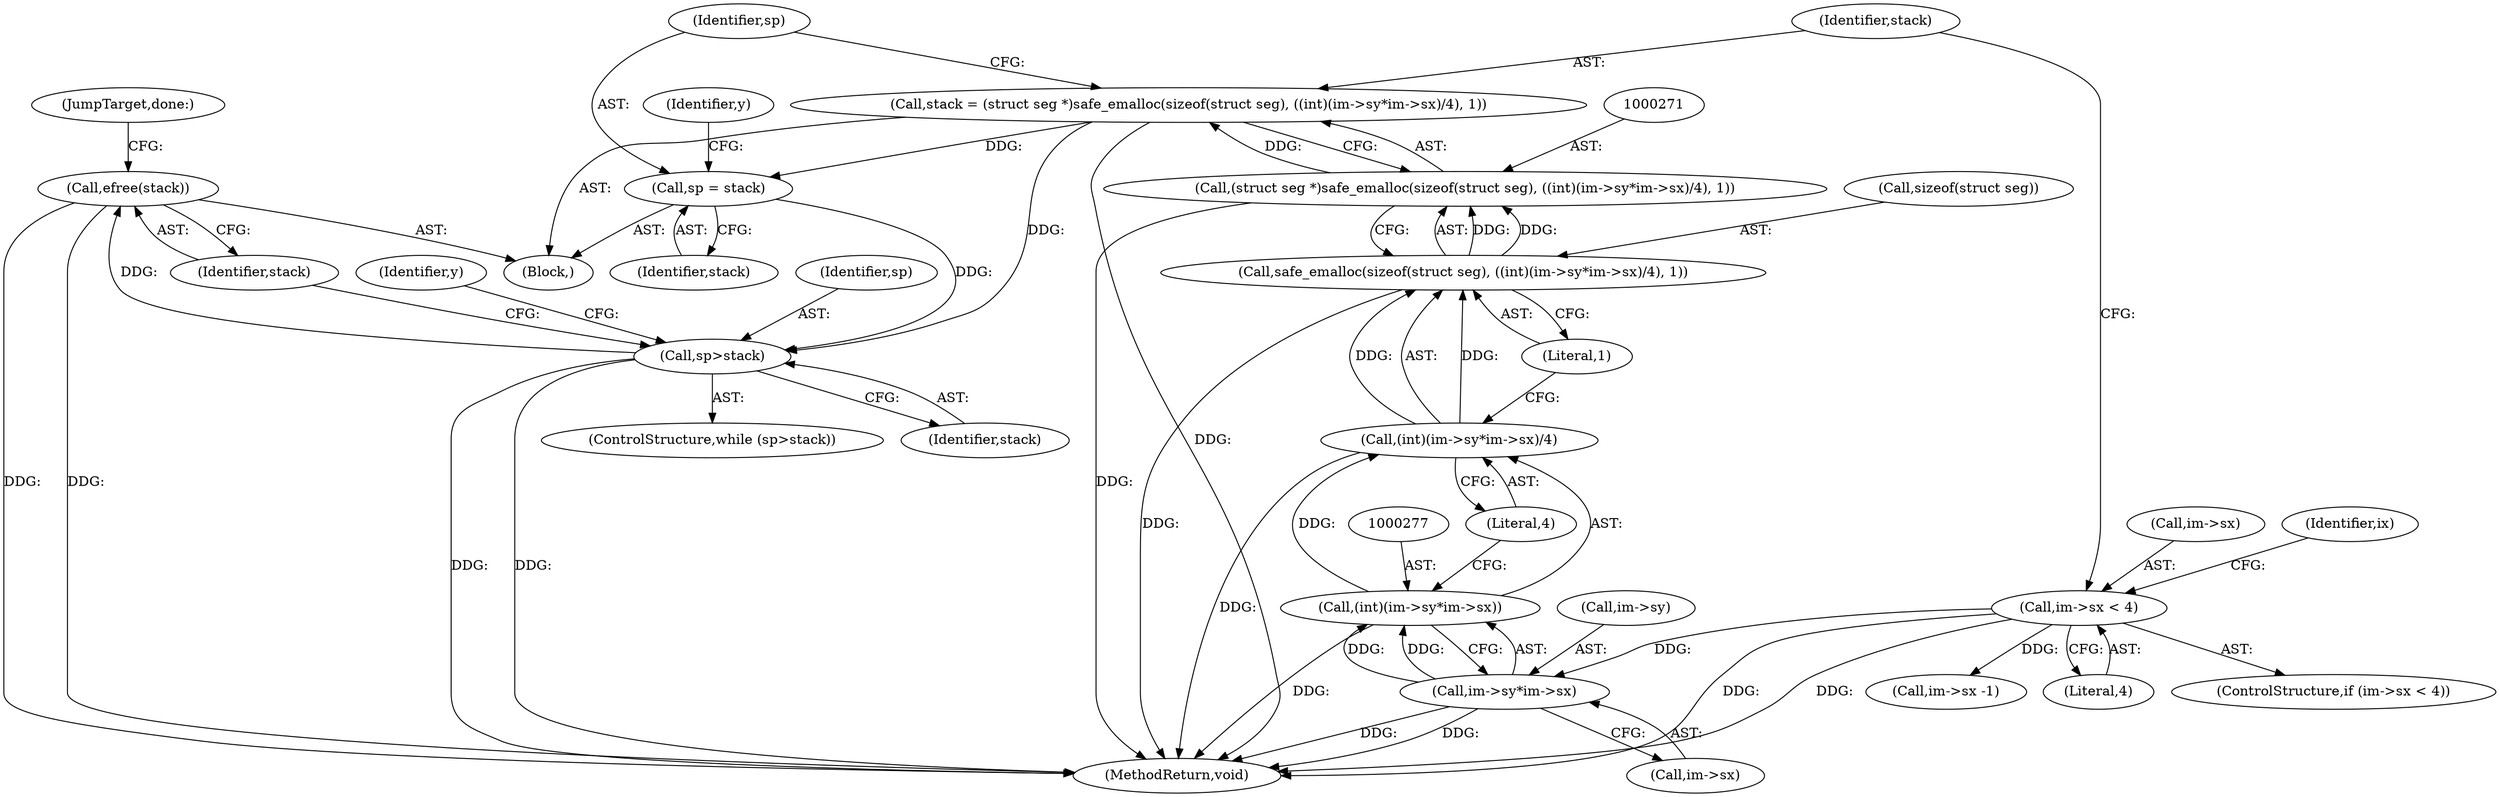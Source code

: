 digraph "0_php-src_c395c6e5d7e8df37a21265ff76e48fe75ceb5ae6?w=1_3@API" {
"1000431" [label="(Call,efree(stack))"];
"1000304" [label="(Call,sp>stack)"];
"1000287" [label="(Call,sp = stack)"];
"1000268" [label="(Call,stack = (struct seg *)safe_emalloc(sizeof(struct seg), ((int)(im->sy*im->sx)/4), 1))"];
"1000270" [label="(Call,(struct seg *)safe_emalloc(sizeof(struct seg), ((int)(im->sy*im->sx)/4), 1))"];
"1000272" [label="(Call,safe_emalloc(sizeof(struct seg), ((int)(im->sy*im->sx)/4), 1))"];
"1000275" [label="(Call,(int)(im->sy*im->sx)/4)"];
"1000276" [label="(Call,(int)(im->sy*im->sx))"];
"1000278" [label="(Call,im->sy*im->sx)"];
"1000212" [label="(Call,im->sx < 4)"];
"1000273" [label="(Call,sizeof(struct seg))"];
"1000288" [label="(Identifier,sp)"];
"1000275" [label="(Call,(int)(im->sy*im->sx)/4)"];
"1000276" [label="(Call,(int)(im->sy*im->sx))"];
"1000269" [label="(Identifier,stack)"];
"1000113" [label="(Block,)"];
"1000251" [label="(Call,im->sx -1)"];
"1000270" [label="(Call,(struct seg *)safe_emalloc(sizeof(struct seg), ((int)(im->sy*im->sx)/4), 1))"];
"1000432" [label="(Identifier,stack)"];
"1000303" [label="(ControlStructure,while (sp>stack))"];
"1000286" [label="(Literal,1)"];
"1000213" [label="(Call,im->sx)"];
"1000279" [label="(Call,im->sy)"];
"1000433" [label="(JumpTarget,done:)"];
"1000287" [label="(Call,sp = stack)"];
"1000306" [label="(Identifier,stack)"];
"1000278" [label="(Call,im->sy*im->sx)"];
"1000212" [label="(Call,im->sx < 4)"];
"1000289" [label="(Identifier,stack)"];
"1000304" [label="(Call,sp>stack)"];
"1000282" [label="(Call,im->sx)"];
"1000431" [label="(Call,efree(stack))"];
"1000216" [label="(Literal,4)"];
"1000305" [label="(Identifier,sp)"];
"1000439" [label="(MethodReturn,void)"];
"1000285" [label="(Literal,4)"];
"1000220" [label="(Identifier,ix)"];
"1000309" [label="(Identifier,y)"];
"1000291" [label="(Identifier,y)"];
"1000272" [label="(Call,safe_emalloc(sizeof(struct seg), ((int)(im->sy*im->sx)/4), 1))"];
"1000211" [label="(ControlStructure,if (im->sx < 4))"];
"1000268" [label="(Call,stack = (struct seg *)safe_emalloc(sizeof(struct seg), ((int)(im->sy*im->sx)/4), 1))"];
"1000431" -> "1000113"  [label="AST: "];
"1000431" -> "1000432"  [label="CFG: "];
"1000432" -> "1000431"  [label="AST: "];
"1000433" -> "1000431"  [label="CFG: "];
"1000431" -> "1000439"  [label="DDG: "];
"1000431" -> "1000439"  [label="DDG: "];
"1000304" -> "1000431"  [label="DDG: "];
"1000304" -> "1000303"  [label="AST: "];
"1000304" -> "1000306"  [label="CFG: "];
"1000305" -> "1000304"  [label="AST: "];
"1000306" -> "1000304"  [label="AST: "];
"1000309" -> "1000304"  [label="CFG: "];
"1000432" -> "1000304"  [label="CFG: "];
"1000304" -> "1000439"  [label="DDG: "];
"1000304" -> "1000439"  [label="DDG: "];
"1000287" -> "1000304"  [label="DDG: "];
"1000268" -> "1000304"  [label="DDG: "];
"1000287" -> "1000113"  [label="AST: "];
"1000287" -> "1000289"  [label="CFG: "];
"1000288" -> "1000287"  [label="AST: "];
"1000289" -> "1000287"  [label="AST: "];
"1000291" -> "1000287"  [label="CFG: "];
"1000268" -> "1000287"  [label="DDG: "];
"1000268" -> "1000113"  [label="AST: "];
"1000268" -> "1000270"  [label="CFG: "];
"1000269" -> "1000268"  [label="AST: "];
"1000270" -> "1000268"  [label="AST: "];
"1000288" -> "1000268"  [label="CFG: "];
"1000268" -> "1000439"  [label="DDG: "];
"1000270" -> "1000268"  [label="DDG: "];
"1000270" -> "1000272"  [label="CFG: "];
"1000271" -> "1000270"  [label="AST: "];
"1000272" -> "1000270"  [label="AST: "];
"1000270" -> "1000439"  [label="DDG: "];
"1000272" -> "1000270"  [label="DDG: "];
"1000272" -> "1000270"  [label="DDG: "];
"1000272" -> "1000286"  [label="CFG: "];
"1000273" -> "1000272"  [label="AST: "];
"1000275" -> "1000272"  [label="AST: "];
"1000286" -> "1000272"  [label="AST: "];
"1000272" -> "1000439"  [label="DDG: "];
"1000275" -> "1000272"  [label="DDG: "];
"1000275" -> "1000272"  [label="DDG: "];
"1000275" -> "1000285"  [label="CFG: "];
"1000276" -> "1000275"  [label="AST: "];
"1000285" -> "1000275"  [label="AST: "];
"1000286" -> "1000275"  [label="CFG: "];
"1000275" -> "1000439"  [label="DDG: "];
"1000276" -> "1000275"  [label="DDG: "];
"1000276" -> "1000278"  [label="CFG: "];
"1000277" -> "1000276"  [label="AST: "];
"1000278" -> "1000276"  [label="AST: "];
"1000285" -> "1000276"  [label="CFG: "];
"1000276" -> "1000439"  [label="DDG: "];
"1000278" -> "1000276"  [label="DDG: "];
"1000278" -> "1000276"  [label="DDG: "];
"1000278" -> "1000282"  [label="CFG: "];
"1000279" -> "1000278"  [label="AST: "];
"1000282" -> "1000278"  [label="AST: "];
"1000278" -> "1000439"  [label="DDG: "];
"1000278" -> "1000439"  [label="DDG: "];
"1000212" -> "1000278"  [label="DDG: "];
"1000212" -> "1000211"  [label="AST: "];
"1000212" -> "1000216"  [label="CFG: "];
"1000213" -> "1000212"  [label="AST: "];
"1000216" -> "1000212"  [label="AST: "];
"1000220" -> "1000212"  [label="CFG: "];
"1000269" -> "1000212"  [label="CFG: "];
"1000212" -> "1000439"  [label="DDG: "];
"1000212" -> "1000439"  [label="DDG: "];
"1000212" -> "1000251"  [label="DDG: "];
}
